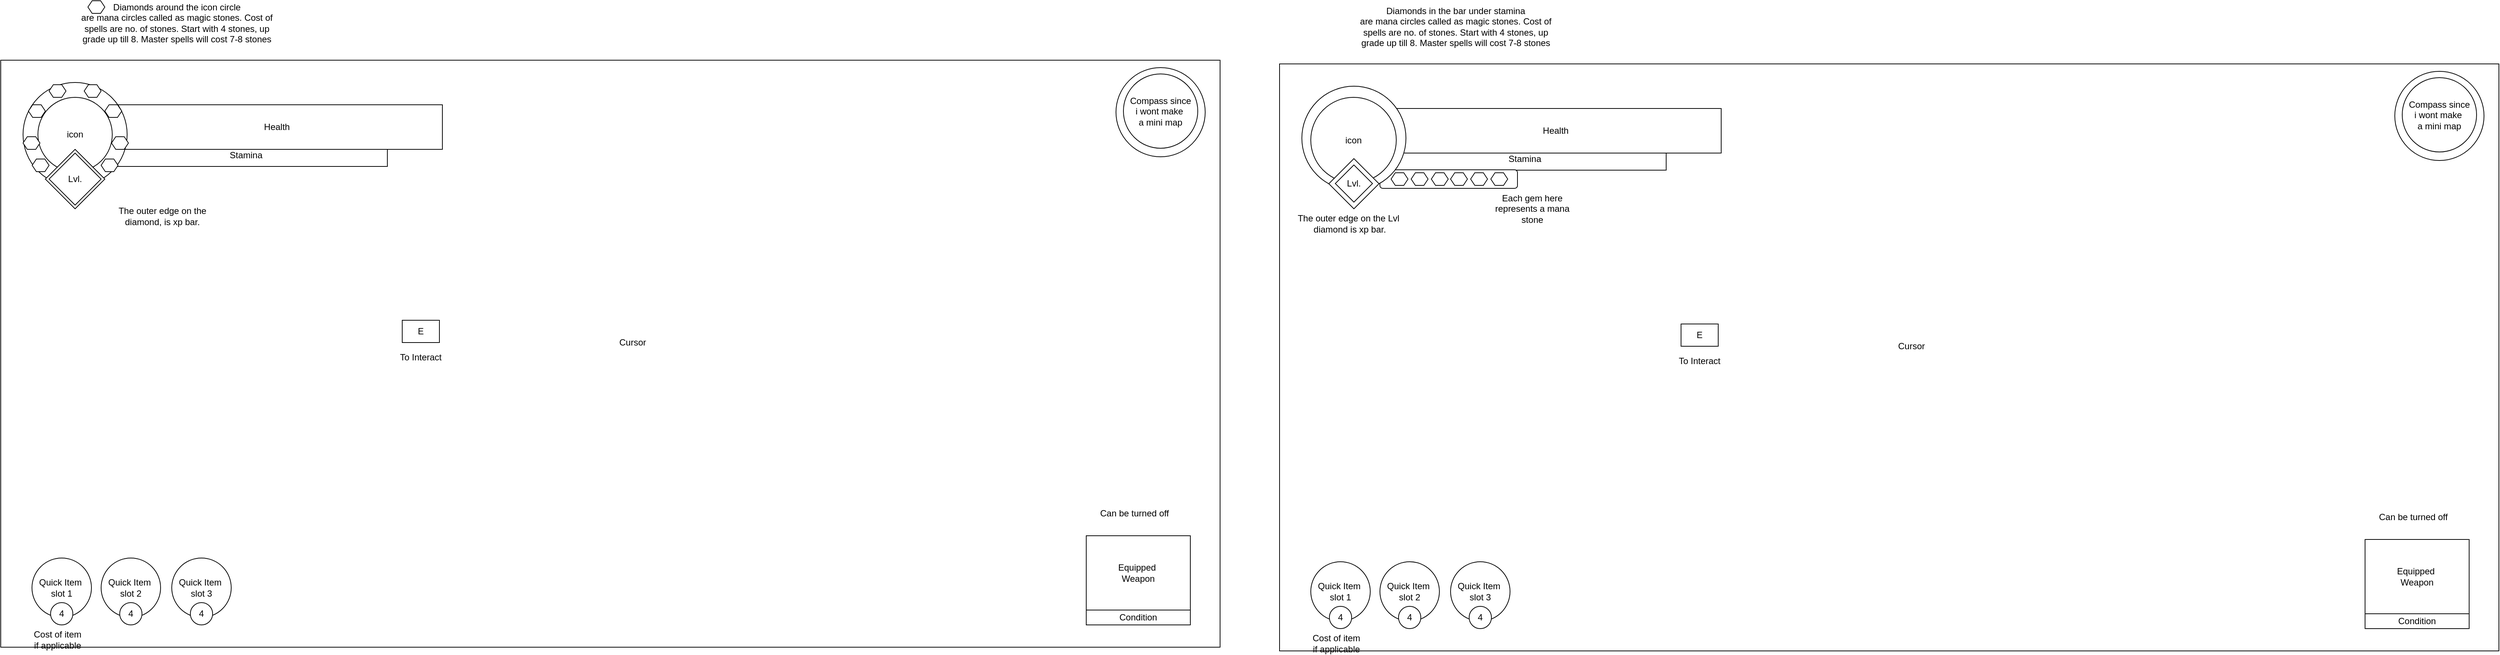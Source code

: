 <mxfile version="13.0.1" type="device"><diagram id="Mr6TQ_UAHHNbkV4ggPD4" name="Page-1"><mxGraphModel dx="832" dy="457" grid="1" gridSize="10" guides="1" tooltips="1" connect="1" arrows="1" fold="1" page="1" pageScale="1" pageWidth="850" pageHeight="1100" math="0" shadow="0"><root><mxCell id="0"/><mxCell id="1" parent="0"/><mxCell id="5lBBJ4-NbY4kr4-ogJh3-1" value="" style="rounded=0;whiteSpace=wrap;html=1;" parent="1" vertex="1"><mxGeometry x="210" y="160" width="1640" height="790" as="geometry"/></mxCell><mxCell id="5lBBJ4-NbY4kr4-ogJh3-4" value="Stamina" style="rounded=0;whiteSpace=wrap;html=1;" parent="1" vertex="1"><mxGeometry x="350" y="273" width="380" height="30" as="geometry"/></mxCell><mxCell id="5lBBJ4-NbY4kr4-ogJh3-14" value="" style="shape=hexagon;perimeter=hexagonPerimeter2;whiteSpace=wrap;html=1;" parent="1" vertex="1"><mxGeometry x="327.25" y="80" width="22.75" height="17" as="geometry"/></mxCell><mxCell id="5lBBJ4-NbY4kr4-ogJh3-19" value="The outer edge on the diamond, is xp bar." style="text;html=1;strokeColor=none;fillColor=none;align=center;verticalAlign=middle;whiteSpace=wrap;rounded=0;" parent="1" vertex="1"><mxGeometry x="345" y="350" width="165" height="40" as="geometry"/></mxCell><mxCell id="5lBBJ4-NbY4kr4-ogJh3-3" value="Health" style="rounded=0;whiteSpace=wrap;html=1;" parent="1" vertex="1"><mxGeometry x="359" y="220" width="445" height="60" as="geometry"/></mxCell><mxCell id="5lBBJ4-NbY4kr4-ogJh3-2" value="" style="ellipse;whiteSpace=wrap;html=1;aspect=fixed;" parent="1" vertex="1"><mxGeometry x="240" y="190" width="140" height="140" as="geometry"/></mxCell><mxCell id="5lBBJ4-NbY4kr4-ogJh3-11" value="" style="shape=hexagon;perimeter=hexagonPerimeter2;whiteSpace=wrap;html=1;" parent="1" vertex="1"><mxGeometry x="322.25" y="193" width="22.75" height="17" as="geometry"/></mxCell><mxCell id="5lBBJ4-NbY4kr4-ogJh3-5" value="icon" style="ellipse;whiteSpace=wrap;html=1;aspect=fixed;" parent="1" vertex="1"><mxGeometry x="260" y="210" width="100" height="100" as="geometry"/></mxCell><mxCell id="5lBBJ4-NbY4kr4-ogJh3-17" value="" style="rhombus;whiteSpace=wrap;html=1;" parent="1" vertex="1"><mxGeometry x="270" y="280" width="80" height="80" as="geometry"/></mxCell><mxCell id="5lBBJ4-NbY4kr4-ogJh3-18" value="Lvl." style="rhombus;whiteSpace=wrap;html=1;" parent="1" vertex="1"><mxGeometry x="275" y="285" width="70" height="70" as="geometry"/></mxCell><mxCell id="5lBBJ4-NbY4kr4-ogJh3-20" value="" style="shape=hexagon;perimeter=hexagonPerimeter2;whiteSpace=wrap;html=1;" parent="1" vertex="1"><mxGeometry x="275" y="193" width="22.75" height="17" as="geometry"/></mxCell><mxCell id="5lBBJ4-NbY4kr4-ogJh3-21" value="" style="shape=hexagon;perimeter=hexagonPerimeter2;whiteSpace=wrap;html=1;" parent="1" vertex="1"><mxGeometry x="247.25" y="220" width="22.75" height="17" as="geometry"/></mxCell><mxCell id="5lBBJ4-NbY4kr4-ogJh3-22" value="" style="shape=hexagon;perimeter=hexagonPerimeter2;whiteSpace=wrap;html=1;" parent="1" vertex="1"><mxGeometry x="240" y="263" width="22.75" height="17" as="geometry"/></mxCell><mxCell id="5lBBJ4-NbY4kr4-ogJh3-23" value="" style="shape=hexagon;perimeter=hexagonPerimeter2;whiteSpace=wrap;html=1;" parent="1" vertex="1"><mxGeometry x="350" y="220" width="22.75" height="17" as="geometry"/></mxCell><mxCell id="5lBBJ4-NbY4kr4-ogJh3-24" value="" style="shape=hexagon;perimeter=hexagonPerimeter2;whiteSpace=wrap;html=1;" parent="1" vertex="1"><mxGeometry x="359" y="263" width="22.75" height="17" as="geometry"/></mxCell><mxCell id="5lBBJ4-NbY4kr4-ogJh3-25" value="" style="shape=hexagon;perimeter=hexagonPerimeter2;whiteSpace=wrap;html=1;" parent="1" vertex="1"><mxGeometry x="345" y="293" width="22.75" height="17" as="geometry"/></mxCell><mxCell id="5lBBJ4-NbY4kr4-ogJh3-26" value="" style="shape=hexagon;perimeter=hexagonPerimeter2;whiteSpace=wrap;html=1;" parent="1" vertex="1"><mxGeometry x="252.25" y="293" width="22.75" height="17" as="geometry"/></mxCell><mxCell id="5lBBJ4-NbY4kr4-ogJh3-27" value="Diamonds around the icon circle&lt;br&gt;are mana circles called as magic stones. Cost of spells are no. of stones. Start with 4 stones, up grade up till 8. Master spells will cost 7-8 stones" style="text;html=1;strokeColor=none;fillColor=none;align=center;verticalAlign=middle;whiteSpace=wrap;rounded=0;" parent="1" vertex="1"><mxGeometry x="314" y="90" width="266" height="40" as="geometry"/></mxCell><mxCell id="5lBBJ4-NbY4kr4-ogJh3-28" value="E" style="rounded=0;whiteSpace=wrap;html=1;" parent="1" vertex="1"><mxGeometry x="750" y="510" width="50" height="30" as="geometry"/></mxCell><mxCell id="5lBBJ4-NbY4kr4-ogJh3-29" value="To Interact" style="text;html=1;strokeColor=none;fillColor=none;align=center;verticalAlign=middle;whiteSpace=wrap;rounded=0;" parent="1" vertex="1"><mxGeometry x="732" y="550" width="86" height="20" as="geometry"/></mxCell><mxCell id="5lBBJ4-NbY4kr4-ogJh3-30" value="Cursor" style="text;html=1;strokeColor=none;fillColor=none;align=center;verticalAlign=middle;whiteSpace=wrap;rounded=0;" parent="1" vertex="1"><mxGeometry x="1040" y="530" width="40" height="20" as="geometry"/></mxCell><mxCell id="5lBBJ4-NbY4kr4-ogJh3-31" value="" style="ellipse;whiteSpace=wrap;html=1;aspect=fixed;" parent="1" vertex="1"><mxGeometry x="1710" y="170" width="120" height="120" as="geometry"/></mxCell><mxCell id="5lBBJ4-NbY4kr4-ogJh3-32" value="Compass since&lt;br&gt;i wont make&amp;nbsp;&lt;br&gt;a mini map" style="ellipse;whiteSpace=wrap;html=1;aspect=fixed;" parent="1" vertex="1"><mxGeometry x="1720" y="178.5" width="100" height="100" as="geometry"/></mxCell><mxCell id="5lBBJ4-NbY4kr4-ogJh3-33" value="Quick Item&amp;nbsp;&lt;br&gt;slot 1" style="ellipse;whiteSpace=wrap;html=1;aspect=fixed;" parent="1" vertex="1"><mxGeometry x="252" y="830" width="80" height="80" as="geometry"/></mxCell><mxCell id="5lBBJ4-NbY4kr4-ogJh3-34" value="Quick Item&amp;nbsp;&lt;br&gt;slot 2" style="ellipse;whiteSpace=wrap;html=1;aspect=fixed;" parent="1" vertex="1"><mxGeometry x="345" y="830" width="80" height="80" as="geometry"/></mxCell><mxCell id="5lBBJ4-NbY4kr4-ogJh3-35" value="Quick Item&amp;nbsp;&lt;br&gt;slot 3" style="ellipse;whiteSpace=wrap;html=1;aspect=fixed;" parent="1" vertex="1"><mxGeometry x="440" y="830" width="80" height="80" as="geometry"/></mxCell><mxCell id="5lBBJ4-NbY4kr4-ogJh3-36" value="4" style="ellipse;whiteSpace=wrap;html=1;aspect=fixed;" parent="1" vertex="1"><mxGeometry x="277" y="890" width="30" height="30" as="geometry"/></mxCell><mxCell id="5lBBJ4-NbY4kr4-ogJh3-37" value="Cost of item&lt;br&gt;if applicable" style="text;html=1;strokeColor=none;fillColor=none;align=center;verticalAlign=middle;whiteSpace=wrap;rounded=0;" parent="1" vertex="1"><mxGeometry x="243.88" y="930" width="85" height="20" as="geometry"/></mxCell><mxCell id="5lBBJ4-NbY4kr4-ogJh3-38" value="4" style="ellipse;whiteSpace=wrap;html=1;aspect=fixed;" parent="1" vertex="1"><mxGeometry x="370" y="890" width="30" height="30" as="geometry"/></mxCell><mxCell id="5lBBJ4-NbY4kr4-ogJh3-39" value="4" style="ellipse;whiteSpace=wrap;html=1;aspect=fixed;" parent="1" vertex="1"><mxGeometry x="465" y="890" width="30" height="30" as="geometry"/></mxCell><mxCell id="5lBBJ4-NbY4kr4-ogJh3-42" value="Condition" style="rounded=0;whiteSpace=wrap;html=1;" parent="1" vertex="1"><mxGeometry x="1670" y="900" width="140" height="20" as="geometry"/></mxCell><mxCell id="5lBBJ4-NbY4kr4-ogJh3-43" value="Equipped&amp;nbsp;&lt;br&gt;Weapon" style="rounded=0;whiteSpace=wrap;html=1;" parent="1" vertex="1"><mxGeometry x="1670" y="800" width="140" height="100" as="geometry"/></mxCell><mxCell id="5lBBJ4-NbY4kr4-ogJh3-44" value="Can be turned off" style="text;html=1;strokeColor=none;fillColor=none;align=center;verticalAlign=middle;whiteSpace=wrap;rounded=0;" parent="1" vertex="1"><mxGeometry x="1660" y="740" width="150" height="60" as="geometry"/></mxCell><mxCell id="MGiH9R7WvvYwzLZmQs6I-1" value="" style="rounded=0;whiteSpace=wrap;html=1;" vertex="1" parent="1"><mxGeometry x="1930" y="165" width="1640" height="790" as="geometry"/></mxCell><mxCell id="MGiH9R7WvvYwzLZmQs6I-2" value="Stamina" style="rounded=0;whiteSpace=wrap;html=1;" vertex="1" parent="1"><mxGeometry x="2070" y="278" width="380" height="30" as="geometry"/></mxCell><mxCell id="MGiH9R7WvvYwzLZmQs6I-4" value="The outer edge on the Lvl&amp;nbsp;&lt;br&gt;diamond is xp bar." style="text;html=1;strokeColor=none;fillColor=none;align=center;verticalAlign=middle;whiteSpace=wrap;rounded=0;" vertex="1" parent="1"><mxGeometry x="1942" y="360" width="165" height="40" as="geometry"/></mxCell><mxCell id="MGiH9R7WvvYwzLZmQs6I-5" value="Health" style="rounded=0;whiteSpace=wrap;html=1;" vertex="1" parent="1"><mxGeometry x="2079" y="225" width="445" height="60" as="geometry"/></mxCell><mxCell id="MGiH9R7WvvYwzLZmQs6I-18" value="Diamonds in the bar under stamina&lt;br&gt;are mana circles called as magic stones. Cost of spells are no. of stones. Start with 4 stones, up grade up till 8. Master spells will cost 7-8 stones" style="text;html=1;strokeColor=none;fillColor=none;align=center;verticalAlign=middle;whiteSpace=wrap;rounded=0;" vertex="1" parent="1"><mxGeometry x="2034" y="95" width="266" height="40" as="geometry"/></mxCell><mxCell id="MGiH9R7WvvYwzLZmQs6I-19" value="E" style="rounded=0;whiteSpace=wrap;html=1;" vertex="1" parent="1"><mxGeometry x="2470" y="515" width="50" height="30" as="geometry"/></mxCell><mxCell id="MGiH9R7WvvYwzLZmQs6I-20" value="To Interact" style="text;html=1;strokeColor=none;fillColor=none;align=center;verticalAlign=middle;whiteSpace=wrap;rounded=0;" vertex="1" parent="1"><mxGeometry x="2452" y="555" width="86" height="20" as="geometry"/></mxCell><mxCell id="MGiH9R7WvvYwzLZmQs6I-21" value="Cursor" style="text;html=1;strokeColor=none;fillColor=none;align=center;verticalAlign=middle;whiteSpace=wrap;rounded=0;" vertex="1" parent="1"><mxGeometry x="2760" y="535" width="40" height="20" as="geometry"/></mxCell><mxCell id="MGiH9R7WvvYwzLZmQs6I-22" value="" style="ellipse;whiteSpace=wrap;html=1;aspect=fixed;" vertex="1" parent="1"><mxGeometry x="3430" y="175" width="120" height="120" as="geometry"/></mxCell><mxCell id="MGiH9R7WvvYwzLZmQs6I-23" value="Compass since&lt;br&gt;i wont make&amp;nbsp;&lt;br&gt;a mini map" style="ellipse;whiteSpace=wrap;html=1;aspect=fixed;" vertex="1" parent="1"><mxGeometry x="3440" y="183.5" width="100" height="100" as="geometry"/></mxCell><mxCell id="MGiH9R7WvvYwzLZmQs6I-24" value="Quick Item&amp;nbsp;&lt;br&gt;slot 1" style="ellipse;whiteSpace=wrap;html=1;aspect=fixed;" vertex="1" parent="1"><mxGeometry x="1972" y="835" width="80" height="80" as="geometry"/></mxCell><mxCell id="MGiH9R7WvvYwzLZmQs6I-25" value="Quick Item&amp;nbsp;&lt;br&gt;slot 2" style="ellipse;whiteSpace=wrap;html=1;aspect=fixed;" vertex="1" parent="1"><mxGeometry x="2065" y="835" width="80" height="80" as="geometry"/></mxCell><mxCell id="MGiH9R7WvvYwzLZmQs6I-26" value="Quick Item&amp;nbsp;&lt;br&gt;slot 3" style="ellipse;whiteSpace=wrap;html=1;aspect=fixed;" vertex="1" parent="1"><mxGeometry x="2160" y="835" width="80" height="80" as="geometry"/></mxCell><mxCell id="MGiH9R7WvvYwzLZmQs6I-27" value="4" style="ellipse;whiteSpace=wrap;html=1;aspect=fixed;" vertex="1" parent="1"><mxGeometry x="1997" y="895" width="30" height="30" as="geometry"/></mxCell><mxCell id="MGiH9R7WvvYwzLZmQs6I-28" value="Cost of item&lt;br&gt;if applicable" style="text;html=1;strokeColor=none;fillColor=none;align=center;verticalAlign=middle;whiteSpace=wrap;rounded=0;" vertex="1" parent="1"><mxGeometry x="1963.88" y="935" width="85" height="20" as="geometry"/></mxCell><mxCell id="MGiH9R7WvvYwzLZmQs6I-29" value="4" style="ellipse;whiteSpace=wrap;html=1;aspect=fixed;" vertex="1" parent="1"><mxGeometry x="2090" y="895" width="30" height="30" as="geometry"/></mxCell><mxCell id="MGiH9R7WvvYwzLZmQs6I-30" value="4" style="ellipse;whiteSpace=wrap;html=1;aspect=fixed;" vertex="1" parent="1"><mxGeometry x="2185" y="895" width="30" height="30" as="geometry"/></mxCell><mxCell id="MGiH9R7WvvYwzLZmQs6I-31" value="Condition" style="rounded=0;whiteSpace=wrap;html=1;" vertex="1" parent="1"><mxGeometry x="3390" y="905" width="140" height="20" as="geometry"/></mxCell><mxCell id="MGiH9R7WvvYwzLZmQs6I-32" value="Equipped&amp;nbsp;&lt;br&gt;Weapon" style="rounded=0;whiteSpace=wrap;html=1;" vertex="1" parent="1"><mxGeometry x="3390" y="805" width="140" height="100" as="geometry"/></mxCell><mxCell id="MGiH9R7WvvYwzLZmQs6I-33" value="Can be turned off" style="text;html=1;strokeColor=none;fillColor=none;align=center;verticalAlign=middle;whiteSpace=wrap;rounded=0;" vertex="1" parent="1"><mxGeometry x="3380" y="745" width="150" height="60" as="geometry"/></mxCell><mxCell id="MGiH9R7WvvYwzLZmQs6I-34" value="" style="rounded=1;whiteSpace=wrap;html=1;" vertex="1" parent="1"><mxGeometry x="2065" y="307.5" width="185" height="25" as="geometry"/></mxCell><mxCell id="MGiH9R7WvvYwzLZmQs6I-15" value="" style="shape=hexagon;perimeter=hexagonPerimeter2;whiteSpace=wrap;html=1;size=0.247;" vertex="1" parent="1"><mxGeometry x="2080" y="311.5" width="22.75" height="17" as="geometry"/></mxCell><mxCell id="MGiH9R7WvvYwzLZmQs6I-6" value="" style="ellipse;whiteSpace=wrap;html=1;aspect=fixed;" vertex="1" parent="1"><mxGeometry x="1960" y="195" width="140" height="140" as="geometry"/></mxCell><mxCell id="MGiH9R7WvvYwzLZmQs6I-8" value="icon" style="ellipse;whiteSpace=wrap;html=1;aspect=fixed;" vertex="1" parent="1"><mxGeometry x="1972" y="210" width="115" height="115" as="geometry"/></mxCell><mxCell id="MGiH9R7WvvYwzLZmQs6I-35" value="" style="shape=hexagon;perimeter=hexagonPerimeter2;whiteSpace=wrap;html=1;size=0.247;" vertex="1" parent="1"><mxGeometry x="2107" y="311.5" width="22.75" height="17" as="geometry"/></mxCell><mxCell id="MGiH9R7WvvYwzLZmQs6I-36" value="" style="shape=hexagon;perimeter=hexagonPerimeter2;whiteSpace=wrap;html=1;size=0.247;" vertex="1" parent="1"><mxGeometry x="2134.13" y="311.5" width="22.75" height="17" as="geometry"/></mxCell><mxCell id="MGiH9R7WvvYwzLZmQs6I-42" value="" style="shape=hexagon;perimeter=hexagonPerimeter2;whiteSpace=wrap;html=1;size=0.247;" vertex="1" parent="1"><mxGeometry x="2160" y="311.5" width="22.75" height="17" as="geometry"/></mxCell><mxCell id="MGiH9R7WvvYwzLZmQs6I-43" value="" style="shape=hexagon;perimeter=hexagonPerimeter2;whiteSpace=wrap;html=1;size=0.247;" vertex="1" parent="1"><mxGeometry x="2187" y="311.5" width="22.75" height="17" as="geometry"/></mxCell><mxCell id="MGiH9R7WvvYwzLZmQs6I-44" value="" style="shape=hexagon;perimeter=hexagonPerimeter2;whiteSpace=wrap;html=1;size=0.247;" vertex="1" parent="1"><mxGeometry x="2214.13" y="311.5" width="22.75" height="17" as="geometry"/></mxCell><mxCell id="MGiH9R7WvvYwzLZmQs6I-47" value="Each gem here represents a mana stone" style="text;html=1;strokeColor=none;fillColor=none;align=center;verticalAlign=middle;whiteSpace=wrap;rounded=0;" vertex="1" parent="1"><mxGeometry x="2209.75" y="350" width="120" height="20" as="geometry"/></mxCell><mxCell id="MGiH9R7WvvYwzLZmQs6I-49" value="Lvl." style="rhombus;whiteSpace=wrap;html=1;" vertex="1" parent="1"><mxGeometry x="1996.25" y="292.5" width="67.5" height="67.5" as="geometry"/></mxCell><mxCell id="MGiH9R7WvvYwzLZmQs6I-48" value="Lvl." style="rhombus;whiteSpace=wrap;html=1;" vertex="1" parent="1"><mxGeometry x="2005" y="301" width="50" height="50" as="geometry"/></mxCell></root></mxGraphModel></diagram></mxfile>